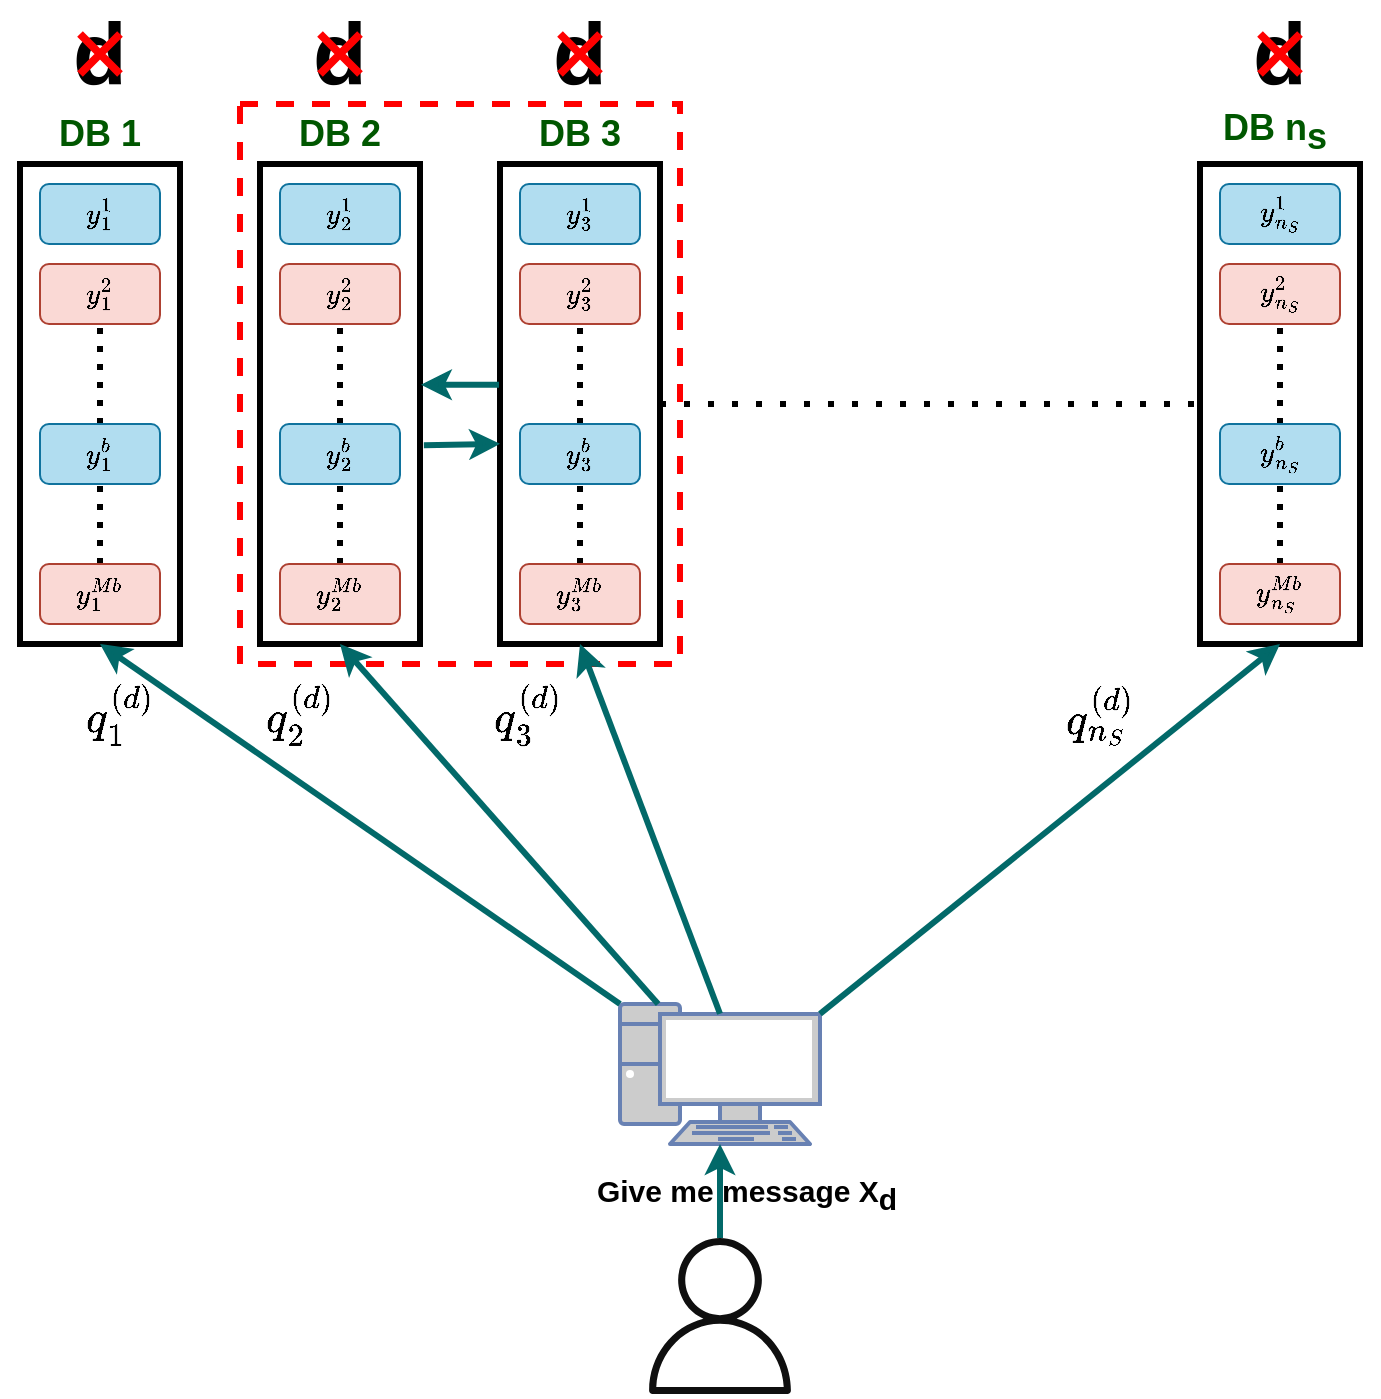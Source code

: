 <mxfile version="21.5.0" type="github">
  <diagram name="Page-1" id="GnPQn5ZTnlVgDJK1w0f3">
    <mxGraphModel dx="1434" dy="779" grid="1" gridSize="10" guides="1" tooltips="1" connect="1" arrows="1" fold="1" page="1" pageScale="1" pageWidth="827" pageHeight="1169" background="#ffffff" math="1" shadow="0">
      <root>
        <mxCell id="0" />
        <mxCell id="1" parent="0" />
        <mxCell id="-i0w6PKSg4TW8o5FQWR9-1" value="" style="rounded=0;whiteSpace=wrap;html=1;strokeColor=#000000;fillColor=none;strokeWidth=3;" parent="1" vertex="1">
          <mxGeometry x="40" y="120" width="80" height="240" as="geometry" />
        </mxCell>
        <mxCell id="-i0w6PKSg4TW8o5FQWR9-2" value="&lt;font&gt;$$y_1^1$$&lt;/font&gt;" style="rounded=1;whiteSpace=wrap;html=1;strokeColor=#10739e;fillColor=#b1ddf0;strokeWidth=1;fontColor=#000000;" parent="1" vertex="1">
          <mxGeometry x="50" y="130" width="60" height="30" as="geometry" />
        </mxCell>
        <mxCell id="-i0w6PKSg4TW8o5FQWR9-6" value="$$y_{1}^{2}$$" style="rounded=1;whiteSpace=wrap;html=1;strokeColor=#ae4132;fillColor=#fad9d5;strokeWidth=1;fontColor=#000000;" parent="1" vertex="1">
          <mxGeometry x="50" y="170" width="60" height="30" as="geometry" />
        </mxCell>
        <mxCell id="-i0w6PKSg4TW8o5FQWR9-7" value="" style="endArrow=none;dashed=1;html=1;rounded=0;strokeColor=#000000;entryX=0.5;entryY=1;entryDx=0;entryDy=0;exitX=0.5;exitY=0;exitDx=0;exitDy=0;dashPattern=1 2;strokeWidth=3;targetPerimeterSpacing=0;endSize=6;" parent="1" source="-i0w6PKSg4TW8o5FQWR9-8" target="-i0w6PKSg4TW8o5FQWR9-6" edge="1">
          <mxGeometry width="50" height="50" relative="1" as="geometry">
            <mxPoint x="50" y="330" as="sourcePoint" />
            <mxPoint x="100" y="220" as="targetPoint" />
          </mxGeometry>
        </mxCell>
        <mxCell id="-i0w6PKSg4TW8o5FQWR9-8" value="$$y_{1}^{b}$$" style="rounded=1;whiteSpace=wrap;html=1;strokeColor=#10739e;fillColor=#b1ddf0;strokeWidth=1;fontColor=#000000;" parent="1" vertex="1">
          <mxGeometry x="50" y="250" width="60" height="30" as="geometry" />
        </mxCell>
        <mxCell id="-i0w6PKSg4TW8o5FQWR9-9" value="" style="endArrow=none;dashed=1;html=1;rounded=0;strokeColor=#000000;exitX=0.5;exitY=0;exitDx=0;exitDy=0;dashPattern=1 2;strokeWidth=3;targetPerimeterSpacing=0;endSize=6;entryX=0.5;entryY=1;entryDx=0;entryDy=0;" parent="1" source="-i0w6PKSg4TW8o5FQWR9-10" target="-i0w6PKSg4TW8o5FQWR9-8" edge="1">
          <mxGeometry width="50" height="50" relative="1" as="geometry">
            <mxPoint x="50" y="400" as="sourcePoint" />
            <mxPoint x="70" y="290" as="targetPoint" />
          </mxGeometry>
        </mxCell>
        <mxCell id="-i0w6PKSg4TW8o5FQWR9-10" value="$$y_{1}^{Mb}$$" style="rounded=1;whiteSpace=wrap;html=1;strokeColor=#ae4132;fillColor=#fad9d5;strokeWidth=1;fontColor=#000000;" parent="1" vertex="1">
          <mxGeometry x="50" y="320" width="60" height="30" as="geometry" />
        </mxCell>
        <mxCell id="-i0w6PKSg4TW8o5FQWR9-11" value="" style="rounded=0;whiteSpace=wrap;html=1;strokeColor=#000000;fillColor=none;strokeWidth=3;" parent="1" vertex="1">
          <mxGeometry x="160" y="120" width="80" height="240" as="geometry" />
        </mxCell>
        <mxCell id="-i0w6PKSg4TW8o5FQWR9-12" value="$$y_{2}^{1}$$" style="rounded=1;whiteSpace=wrap;html=1;strokeColor=#10739e;fillColor=#b1ddf0;strokeWidth=1;fontColor=#000000;" parent="1" vertex="1">
          <mxGeometry x="170" y="130" width="60" height="30" as="geometry" />
        </mxCell>
        <mxCell id="-i0w6PKSg4TW8o5FQWR9-13" value="$$y_{2}^{2}$$" style="rounded=1;whiteSpace=wrap;html=1;strokeColor=#ae4132;fillColor=#fad9d5;strokeWidth=1;fontColor=#000000;" parent="1" vertex="1">
          <mxGeometry x="170" y="170" width="60" height="30" as="geometry" />
        </mxCell>
        <mxCell id="-i0w6PKSg4TW8o5FQWR9-14" value="" style="endArrow=none;dashed=1;html=1;rounded=0;strokeColor=#000000;entryX=0.5;entryY=1;entryDx=0;entryDy=0;exitX=0.5;exitY=0;exitDx=0;exitDy=0;dashPattern=1 2;strokeWidth=3;targetPerimeterSpacing=0;endSize=6;" parent="1" source="-i0w6PKSg4TW8o5FQWR9-15" target="-i0w6PKSg4TW8o5FQWR9-13" edge="1">
          <mxGeometry width="50" height="50" relative="1" as="geometry">
            <mxPoint x="170" y="330" as="sourcePoint" />
            <mxPoint x="220" y="220" as="targetPoint" />
          </mxGeometry>
        </mxCell>
        <mxCell id="-i0w6PKSg4TW8o5FQWR9-15" value="$$y_{2}^{b}$$" style="rounded=1;whiteSpace=wrap;html=1;strokeColor=#10739e;fillColor=#b1ddf0;strokeWidth=1;fontColor=#000000;" parent="1" vertex="1">
          <mxGeometry x="170" y="250" width="60" height="30" as="geometry" />
        </mxCell>
        <mxCell id="-i0w6PKSg4TW8o5FQWR9-16" value="" style="endArrow=none;dashed=1;html=1;rounded=0;strokeColor=#000000;exitX=0.5;exitY=0;exitDx=0;exitDy=0;dashPattern=1 2;strokeWidth=3;targetPerimeterSpacing=0;endSize=6;entryX=0.5;entryY=1;entryDx=0;entryDy=0;" parent="1" source="-i0w6PKSg4TW8o5FQWR9-17" target="-i0w6PKSg4TW8o5FQWR9-15" edge="1">
          <mxGeometry width="50" height="50" relative="1" as="geometry">
            <mxPoint x="170" y="400" as="sourcePoint" />
            <mxPoint x="190" y="290" as="targetPoint" />
          </mxGeometry>
        </mxCell>
        <mxCell id="-i0w6PKSg4TW8o5FQWR9-17" value="$$y_{2}^{Mb}$$" style="rounded=1;whiteSpace=wrap;html=1;strokeColor=#ae4132;fillColor=#fad9d5;strokeWidth=1;fontColor=#000000;" parent="1" vertex="1">
          <mxGeometry x="170" y="320" width="60" height="30" as="geometry" />
        </mxCell>
        <mxCell id="-i0w6PKSg4TW8o5FQWR9-18" value="" style="rounded=0;whiteSpace=wrap;html=1;strokeColor=#000000;fillColor=none;strokeWidth=3;" parent="1" vertex="1">
          <mxGeometry x="280" y="120" width="80" height="240" as="geometry" />
        </mxCell>
        <mxCell id="-i0w6PKSg4TW8o5FQWR9-19" value="$$y_{3}^{1}$$" style="rounded=1;whiteSpace=wrap;html=1;strokeColor=#10739e;fillColor=#b1ddf0;strokeWidth=1;fontColor=#000000;" parent="1" vertex="1">
          <mxGeometry x="290" y="130" width="60" height="30" as="geometry" />
        </mxCell>
        <mxCell id="-i0w6PKSg4TW8o5FQWR9-20" value="$$y_{3}^{2}$$" style="rounded=1;whiteSpace=wrap;html=1;strokeColor=#ae4132;fillColor=#fad9d5;strokeWidth=1;fontColor=#000000;" parent="1" vertex="1">
          <mxGeometry x="290" y="170" width="60" height="30" as="geometry" />
        </mxCell>
        <mxCell id="-i0w6PKSg4TW8o5FQWR9-21" value="" style="endArrow=none;dashed=1;html=1;rounded=0;strokeColor=#000000;entryX=0.5;entryY=1;entryDx=0;entryDy=0;exitX=0.5;exitY=0;exitDx=0;exitDy=0;dashPattern=1 2;strokeWidth=3;targetPerimeterSpacing=0;endSize=6;" parent="1" source="-i0w6PKSg4TW8o5FQWR9-22" target="-i0w6PKSg4TW8o5FQWR9-20" edge="1">
          <mxGeometry width="50" height="50" relative="1" as="geometry">
            <mxPoint x="290" y="330" as="sourcePoint" />
            <mxPoint x="340" y="220" as="targetPoint" />
          </mxGeometry>
        </mxCell>
        <mxCell id="-i0w6PKSg4TW8o5FQWR9-22" value="$$y_{3}^{b}$$" style="rounded=1;whiteSpace=wrap;html=1;strokeColor=#10739e;fillColor=#b1ddf0;strokeWidth=1;fontColor=#000000;" parent="1" vertex="1">
          <mxGeometry x="290" y="250" width="60" height="30" as="geometry" />
        </mxCell>
        <mxCell id="-i0w6PKSg4TW8o5FQWR9-23" value="" style="endArrow=none;dashed=1;html=1;rounded=0;strokeColor=#000000;exitX=0.5;exitY=0;exitDx=0;exitDy=0;dashPattern=1 2;strokeWidth=3;targetPerimeterSpacing=0;endSize=6;entryX=0.5;entryY=1;entryDx=0;entryDy=0;" parent="1" source="-i0w6PKSg4TW8o5FQWR9-24" target="-i0w6PKSg4TW8o5FQWR9-22" edge="1">
          <mxGeometry width="50" height="50" relative="1" as="geometry">
            <mxPoint x="290" y="400" as="sourcePoint" />
            <mxPoint x="310" y="290" as="targetPoint" />
          </mxGeometry>
        </mxCell>
        <mxCell id="-i0w6PKSg4TW8o5FQWR9-24" value="$$y_{3}^{Mb}$$" style="rounded=1;whiteSpace=wrap;html=1;strokeColor=#ae4132;fillColor=#fad9d5;strokeWidth=1;fontColor=#000000;" parent="1" vertex="1">
          <mxGeometry x="290" y="320" width="60" height="30" as="geometry" />
        </mxCell>
        <mxCell id="-i0w6PKSg4TW8o5FQWR9-25" value="" style="rounded=0;whiteSpace=wrap;html=1;strokeColor=#000000;fillColor=none;strokeWidth=3;" parent="1" vertex="1">
          <mxGeometry x="630" y="120" width="80" height="240" as="geometry" />
        </mxCell>
        <mxCell id="-i0w6PKSg4TW8o5FQWR9-26" value="$$y_{n_S}^{1}$$" style="rounded=1;whiteSpace=wrap;html=1;strokeColor=#10739e;fillColor=#b1ddf0;strokeWidth=1;fontColor=#000000;" parent="1" vertex="1">
          <mxGeometry x="640" y="130" width="60" height="30" as="geometry" />
        </mxCell>
        <mxCell id="-i0w6PKSg4TW8o5FQWR9-27" value="$$y_{n_S}^{2}$$" style="rounded=1;whiteSpace=wrap;html=1;strokeColor=#ae4132;fillColor=#fad9d5;strokeWidth=1;fontColor=#000000;" parent="1" vertex="1">
          <mxGeometry x="640" y="170" width="60" height="30" as="geometry" />
        </mxCell>
        <mxCell id="-i0w6PKSg4TW8o5FQWR9-28" value="" style="endArrow=none;dashed=1;html=1;rounded=0;strokeColor=#000000;entryX=0.5;entryY=1;entryDx=0;entryDy=0;exitX=0.5;exitY=0;exitDx=0;exitDy=0;dashPattern=1 2;strokeWidth=3;targetPerimeterSpacing=0;endSize=6;" parent="1" source="-i0w6PKSg4TW8o5FQWR9-29" target="-i0w6PKSg4TW8o5FQWR9-27" edge="1">
          <mxGeometry width="50" height="50" relative="1" as="geometry">
            <mxPoint x="640" y="330" as="sourcePoint" />
            <mxPoint x="690" y="220" as="targetPoint" />
          </mxGeometry>
        </mxCell>
        <mxCell id="-i0w6PKSg4TW8o5FQWR9-29" value="$$y_{n_S}^{b}$$" style="rounded=1;whiteSpace=wrap;html=1;strokeColor=#10739e;fillColor=#b1ddf0;strokeWidth=1;fontColor=#000000;" parent="1" vertex="1">
          <mxGeometry x="640" y="250" width="60" height="30" as="geometry" />
        </mxCell>
        <mxCell id="-i0w6PKSg4TW8o5FQWR9-30" value="" style="endArrow=none;dashed=1;html=1;rounded=0;strokeColor=#000000;exitX=0.5;exitY=0;exitDx=0;exitDy=0;dashPattern=1 2;strokeWidth=3;targetPerimeterSpacing=0;endSize=6;entryX=0.5;entryY=1;entryDx=0;entryDy=0;" parent="1" source="-i0w6PKSg4TW8o5FQWR9-31" target="-i0w6PKSg4TW8o5FQWR9-29" edge="1">
          <mxGeometry width="50" height="50" relative="1" as="geometry">
            <mxPoint x="640" y="400" as="sourcePoint" />
            <mxPoint x="660" y="290" as="targetPoint" />
          </mxGeometry>
        </mxCell>
        <mxCell id="-i0w6PKSg4TW8o5FQWR9-31" value="$$y_{n_S}^{Mb}$$" style="rounded=1;whiteSpace=wrap;html=1;strokeColor=#ae4132;fillColor=#fad9d5;strokeWidth=1;fontColor=#000000;" parent="1" vertex="1">
          <mxGeometry x="640" y="320" width="60" height="30" as="geometry" />
        </mxCell>
        <mxCell id="-i0w6PKSg4TW8o5FQWR9-32" value="" style="endArrow=none;dashed=1;html=1;dashPattern=1 3;strokeWidth=3;rounded=0;strokeColor=#000000;exitX=1;exitY=0.5;exitDx=0;exitDy=0;entryX=0;entryY=0.5;entryDx=0;entryDy=0;" parent="1" source="-i0w6PKSg4TW8o5FQWR9-18" target="-i0w6PKSg4TW8o5FQWR9-25" edge="1">
          <mxGeometry width="50" height="50" relative="1" as="geometry">
            <mxPoint x="390" y="310" as="sourcePoint" />
            <mxPoint x="590" y="250" as="targetPoint" />
          </mxGeometry>
        </mxCell>
        <mxCell id="-i0w6PKSg4TW8o5FQWR9-33" value="&lt;font style=&quot;font-size: 18px;&quot;&gt;DB 1&lt;/font&gt;" style="text;html=1;strokeColor=none;fillColor=none;align=center;verticalAlign=middle;whiteSpace=wrap;rounded=0;fontColor=#005700;strokeWidth=3;fontSize=18;fontStyle=1" parent="1" vertex="1">
          <mxGeometry x="50" y="90" width="60" height="30" as="geometry" />
        </mxCell>
        <mxCell id="-i0w6PKSg4TW8o5FQWR9-34" value="DB 2" style="text;html=1;strokeColor=none;fillColor=none;align=center;verticalAlign=middle;whiteSpace=wrap;rounded=0;fontColor=#005700;strokeWidth=3;fontSize=18;fontStyle=1" parent="1" vertex="1">
          <mxGeometry x="170" y="90" width="60" height="30" as="geometry" />
        </mxCell>
        <mxCell id="-i0w6PKSg4TW8o5FQWR9-35" value="DB 3" style="text;html=1;strokeColor=none;fillColor=none;align=center;verticalAlign=middle;whiteSpace=wrap;rounded=0;fontColor=#005700;strokeWidth=3;fontSize=18;fontStyle=1" parent="1" vertex="1">
          <mxGeometry x="290" y="90" width="60" height="30" as="geometry" />
        </mxCell>
        <mxCell id="-i0w6PKSg4TW8o5FQWR9-36" value="DB &lt;span style=&quot;font-size: 18px;&quot;&gt;n&lt;/span&gt;&lt;sub style=&quot;font-size: 18px;&quot;&gt;&lt;span style=&quot;font-size: 18px;&quot;&gt;s&lt;/span&gt;&amp;nbsp;&lt;/sub&gt;" style="text;html=1;strokeColor=none;fillColor=none;align=center;verticalAlign=middle;whiteSpace=wrap;rounded=0;fontColor=#005700;strokeWidth=3;fontSize=18;fontStyle=1" parent="1" vertex="1">
          <mxGeometry x="640" y="90" width="60" height="30" as="geometry" />
        </mxCell>
        <mxCell id="P5K5muQRinviXdcs4ny0-1" value="" style="rounded=0;whiteSpace=wrap;html=1;strokeColor=#FF0000;fillColor=none;dashed=1;strokeWidth=3;" vertex="1" parent="1">
          <mxGeometry x="150" y="90" width="220" height="280" as="geometry" />
        </mxCell>
        <mxCell id="P5K5muQRinviXdcs4ny0-6" value="" style="sketch=0;outlineConnect=0;fontColor=#333333;fillColor=#0f0f0f;strokeColor=#666666;dashed=0;verticalLabelPosition=bottom;verticalAlign=top;align=center;html=1;fontSize=12;fontStyle=0;aspect=fixed;pointerEvents=1;shape=mxgraph.aws4.user;strokeWidth=3;" vertex="1" parent="1">
          <mxGeometry x="351" y="657" width="78" height="78" as="geometry" />
        </mxCell>
        <mxCell id="P5K5muQRinviXdcs4ny0-7" value="" style="fontColor=#0066CC;verticalAlign=top;verticalLabelPosition=bottom;labelPosition=center;align=center;html=1;outlineConnect=0;fillColor=#CCCCCC;strokeColor=#6881B3;gradientColor=none;gradientDirection=north;strokeWidth=3;shape=mxgraph.networks.pc;" vertex="1" parent="1">
          <mxGeometry x="340" y="540" width="100" height="70" as="geometry" />
        </mxCell>
        <mxCell id="P5K5muQRinviXdcs4ny0-8" value="" style="endArrow=classic;html=1;rounded=0;strokeWidth=3;strokeColor=#026969;" edge="1" parent="1" source="P5K5muQRinviXdcs4ny0-6" target="P5K5muQRinviXdcs4ny0-7">
          <mxGeometry width="50" height="50" relative="1" as="geometry">
            <mxPoint x="396" y="690" as="sourcePoint" />
            <mxPoint x="396" y="630" as="targetPoint" />
          </mxGeometry>
        </mxCell>
        <mxCell id="P5K5muQRinviXdcs4ny0-9" value="Give me message X&lt;sub style=&quot;font-size: 15px;&quot;&gt;d&lt;/sub&gt;" style="text;html=1;strokeColor=none;fillColor=none;align=center;verticalAlign=middle;whiteSpace=wrap;rounded=0;fontColor=#000000;fontSize=15;fontStyle=1" vertex="1" parent="1">
          <mxGeometry x="324" y="620" width="159" height="30" as="geometry" />
        </mxCell>
        <mxCell id="P5K5muQRinviXdcs4ny0-18" value="" style="endArrow=classic;html=1;rounded=0;entryX=0.5;entryY=1;entryDx=0;entryDy=0;strokeColor=#026969;strokeWidth=3;exitX=1;exitY=0.07;exitDx=0;exitDy=0;exitPerimeter=0;" edge="1" parent="1" source="P5K5muQRinviXdcs4ny0-7" target="-i0w6PKSg4TW8o5FQWR9-25">
          <mxGeometry width="50" height="50" relative="1" as="geometry">
            <mxPoint x="470" y="530" as="sourcePoint" />
            <mxPoint x="730" y="320" as="targetPoint" />
          </mxGeometry>
        </mxCell>
        <mxCell id="P5K5muQRinviXdcs4ny0-19" value="" style="endArrow=classic;html=1;rounded=0;strokeColor=#026969;strokeWidth=3;entryX=0.5;entryY=1;entryDx=0;entryDy=0;" edge="1" parent="1" source="P5K5muQRinviXdcs4ny0-7" target="-i0w6PKSg4TW8o5FQWR9-11">
          <mxGeometry width="50" height="50" relative="1" as="geometry">
            <mxPoint x="370" y="550" as="sourcePoint" />
            <mxPoint x="220" y="410" as="targetPoint" />
          </mxGeometry>
        </mxCell>
        <mxCell id="P5K5muQRinviXdcs4ny0-20" value="" style="endArrow=classic;html=1;rounded=0;entryX=0.5;entryY=1;entryDx=0;entryDy=0;strokeColor=#026969;strokeWidth=3;exitX=0;exitY=0;exitDx=0;exitDy=0;exitPerimeter=0;" edge="1" parent="1" source="P5K5muQRinviXdcs4ny0-7" target="-i0w6PKSg4TW8o5FQWR9-1">
          <mxGeometry width="50" height="50" relative="1" as="geometry">
            <mxPoint x="280" y="550" as="sourcePoint" />
            <mxPoint x="70" y="320" as="targetPoint" />
          </mxGeometry>
        </mxCell>
        <mxCell id="P5K5muQRinviXdcs4ny0-21" value="" style="endArrow=classic;html=1;rounded=0;entryX=0.5;entryY=1;entryDx=0;entryDy=0;strokeColor=#026969;strokeWidth=3;exitX=0.5;exitY=0.07;exitDx=0;exitDy=0;exitPerimeter=0;" edge="1" parent="1" source="P5K5muQRinviXdcs4ny0-7" target="-i0w6PKSg4TW8o5FQWR9-18">
          <mxGeometry width="50" height="50" relative="1" as="geometry">
            <mxPoint x="380" y="540" as="sourcePoint" />
            <mxPoint x="270" y="320" as="targetPoint" />
          </mxGeometry>
        </mxCell>
        <mxCell id="P5K5muQRinviXdcs4ny0-22" value="$$q^{(d)}_1$$" style="text;html=1;strokeColor=none;fillColor=none;align=center;verticalAlign=middle;whiteSpace=wrap;rounded=0;fontColor=#000000;fontSize=19;rotation=0;" vertex="1" parent="1">
          <mxGeometry x="60" y="380" width="60" height="30" as="geometry" />
        </mxCell>
        <mxCell id="P5K5muQRinviXdcs4ny0-23" value="$$q^{(d)}_2$$" style="text;html=1;strokeColor=none;fillColor=none;align=center;verticalAlign=middle;whiteSpace=wrap;rounded=0;fontColor=#000000;fontSize=19;rotation=0;" vertex="1" parent="1">
          <mxGeometry x="150" y="380" width="60" height="30" as="geometry" />
        </mxCell>
        <mxCell id="P5K5muQRinviXdcs4ny0-24" value="$$q^{(d)}_3$$" style="text;html=1;strokeColor=none;fillColor=none;align=center;verticalAlign=middle;whiteSpace=wrap;rounded=0;fontColor=#000000;fontSize=19;rotation=0;" vertex="1" parent="1">
          <mxGeometry x="264" y="380" width="60" height="30" as="geometry" />
        </mxCell>
        <mxCell id="P5K5muQRinviXdcs4ny0-25" value="$$q^{(d)}_{n_S}$$" style="text;html=1;strokeColor=none;fillColor=none;align=center;verticalAlign=middle;whiteSpace=wrap;rounded=0;fontColor=#000000;fontSize=19;rotation=0;" vertex="1" parent="1">
          <mxGeometry x="550" y="380" width="60" height="30" as="geometry" />
        </mxCell>
        <mxCell id="P5K5muQRinviXdcs4ny0-36" value="" style="endArrow=classic;html=1;rounded=0;strokeColor=#026969;strokeWidth=3;entryX=0;entryY=0.583;entryDx=0;entryDy=0;entryPerimeter=0;exitX=1.024;exitY=0.586;exitDx=0;exitDy=0;exitPerimeter=0;" edge="1" parent="1" source="-i0w6PKSg4TW8o5FQWR9-11" target="-i0w6PKSg4TW8o5FQWR9-18">
          <mxGeometry width="50" height="50" relative="1" as="geometry">
            <mxPoint x="250" y="270" as="sourcePoint" />
            <mxPoint x="270" y="260" as="targetPoint" />
          </mxGeometry>
        </mxCell>
        <mxCell id="P5K5muQRinviXdcs4ny0-37" value="" style="endArrow=classic;html=1;rounded=0;strokeColor=#026969;strokeWidth=3;entryX=1.006;entryY=0.46;entryDx=0;entryDy=0;entryPerimeter=0;exitX=-0.006;exitY=0.46;exitDx=0;exitDy=0;exitPerimeter=0;" edge="1" parent="1" source="-i0w6PKSg4TW8o5FQWR9-18" target="-i0w6PKSg4TW8o5FQWR9-11">
          <mxGeometry width="50" height="50" relative="1" as="geometry">
            <mxPoint x="252" y="271" as="sourcePoint" />
            <mxPoint x="290" y="270" as="targetPoint" />
          </mxGeometry>
        </mxCell>
        <mxCell id="P5K5muQRinviXdcs4ny0-38" value="d" style="text;html=1;fillColor=none;align=center;verticalAlign=middle;whiteSpace=wrap;rounded=0;fontColor=#000000;fontSize=44;fontStyle=1;strokeWidth=4;" vertex="1" parent="1">
          <mxGeometry x="300" y="50" width="40" height="30" as="geometry" />
        </mxCell>
        <mxCell id="P5K5muQRinviXdcs4ny0-39" value="" style="shape=mxgraph.sysml.x;strokeColor=#FF0000;strokeWidth=4;fontSize=44;" vertex="1" parent="1">
          <mxGeometry x="310" y="55" width="20" height="20" as="geometry" />
        </mxCell>
        <mxCell id="P5K5muQRinviXdcs4ny0-40" value="d" style="text;html=1;fillColor=none;align=center;verticalAlign=middle;whiteSpace=wrap;rounded=0;fontColor=#000000;fontSize=44;fontStyle=1;strokeWidth=4;" vertex="1" parent="1">
          <mxGeometry x="180" y="50" width="40" height="30" as="geometry" />
        </mxCell>
        <mxCell id="P5K5muQRinviXdcs4ny0-41" value="" style="shape=mxgraph.sysml.x;strokeColor=#FF0000;strokeWidth=4;fontSize=44;" vertex="1" parent="1">
          <mxGeometry x="190" y="55" width="20" height="20" as="geometry" />
        </mxCell>
        <mxCell id="P5K5muQRinviXdcs4ny0-42" value="d" style="text;html=1;fillColor=none;align=center;verticalAlign=middle;whiteSpace=wrap;rounded=0;fontColor=#000000;fontSize=44;fontStyle=1;strokeWidth=4;" vertex="1" parent="1">
          <mxGeometry x="60" y="50" width="40" height="30" as="geometry" />
        </mxCell>
        <mxCell id="P5K5muQRinviXdcs4ny0-43" value="" style="shape=mxgraph.sysml.x;strokeColor=#FF0000;strokeWidth=4;fontSize=44;" vertex="1" parent="1">
          <mxGeometry x="70" y="55" width="20" height="20" as="geometry" />
        </mxCell>
        <mxCell id="P5K5muQRinviXdcs4ny0-44" value="d" style="text;html=1;fillColor=none;align=center;verticalAlign=middle;whiteSpace=wrap;rounded=0;fontColor=#000000;fontSize=44;fontStyle=1;strokeWidth=4;" vertex="1" parent="1">
          <mxGeometry x="650" y="50" width="40" height="30" as="geometry" />
        </mxCell>
        <mxCell id="P5K5muQRinviXdcs4ny0-45" value="" style="shape=mxgraph.sysml.x;strokeColor=#FF0000;strokeWidth=4;fontSize=44;" vertex="1" parent="1">
          <mxGeometry x="660" y="55" width="20" height="20" as="geometry" />
        </mxCell>
      </root>
    </mxGraphModel>
  </diagram>
</mxfile>
